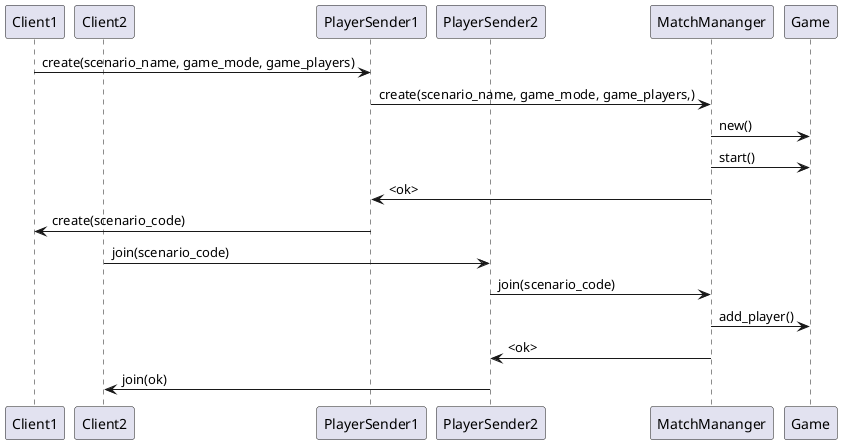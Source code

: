 @startuml

participant Client1
participant Client2
participant PlayerSender1
participant PlayerSender2
participant MatchMananger
participant Game

Client1 -> PlayerSender1: create(scenario_name, game_mode, game_players)

PlayerSender1 -> MatchMananger: create(scenario_name, game_mode, game_players,)

MatchMananger -> Game: new()

MatchMananger -> Game: start()

MatchMananger -> PlayerSender1: <ok>

PlayerSender1 -> Client1: create(scenario_code)

Client2 -> PlayerSender2: join(scenario_code)

PlayerSender2 -> MatchMananger: join(scenario_code)

MatchMananger -> Game: add_player()

MatchMananger -> PlayerSender2: <ok>

PlayerSender2 -> Client2: join(ok)

@enduml

